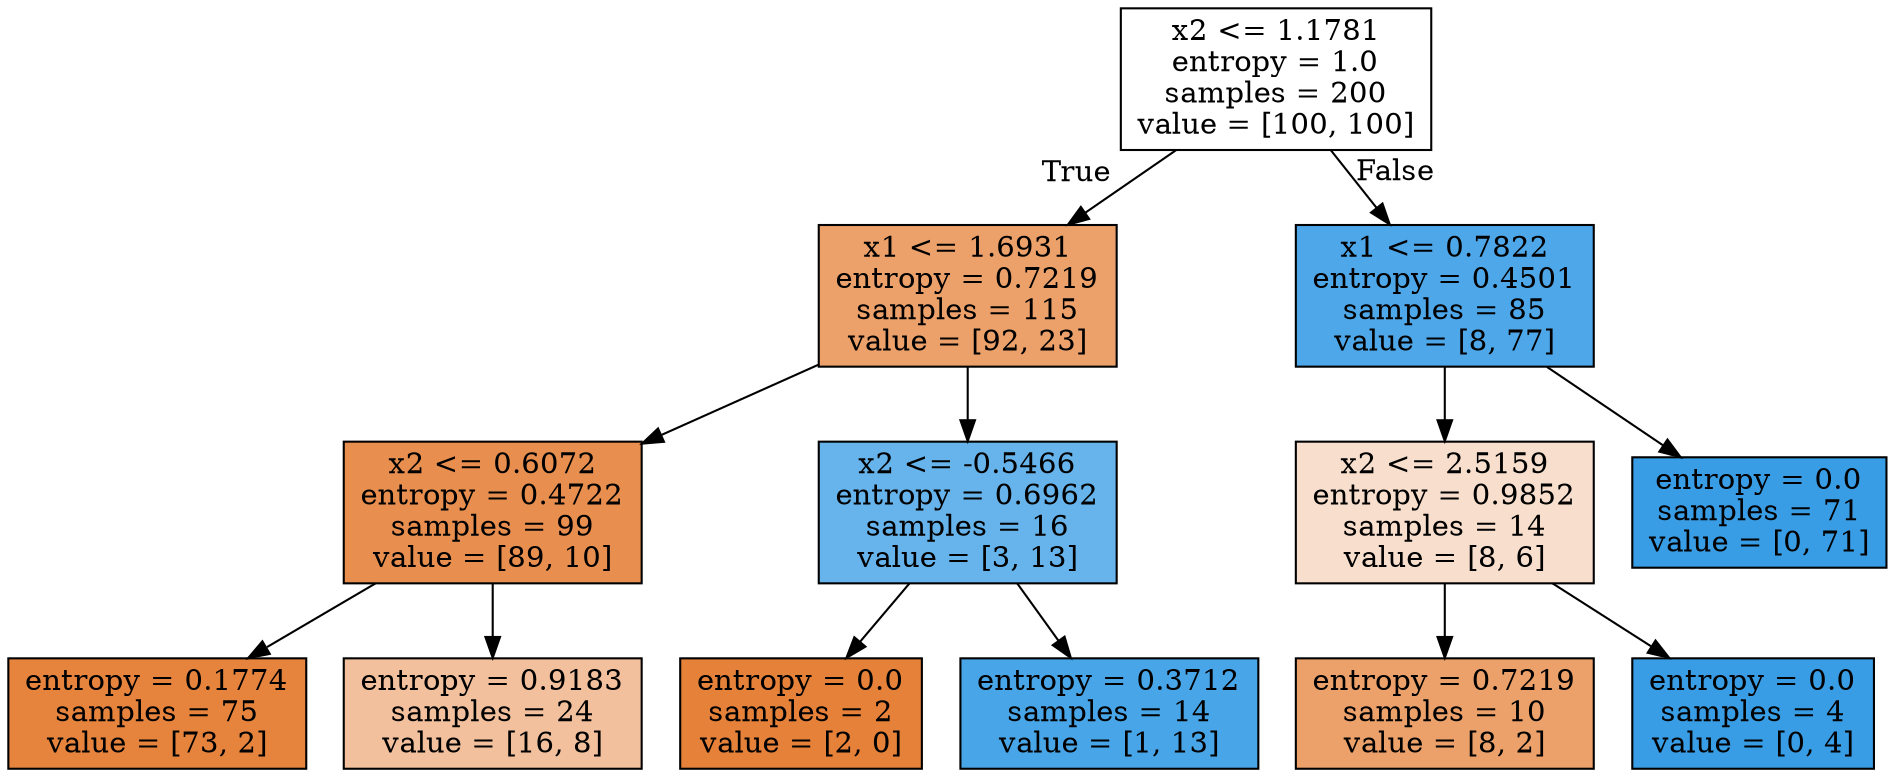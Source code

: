 digraph Tree {
node [shape=box, style="filled", color="black"] ;
0 [label="x2 <= 1.1781\nentropy = 1.0\nsamples = 200\nvalue = [100, 100]", fillcolor="#e5813900"] ;
1 [label="x1 <= 1.6931\nentropy = 0.7219\nsamples = 115\nvalue = [92, 23]", fillcolor="#e58139bf"] ;
0 -> 1 [labeldistance=2.5, labelangle=45, headlabel="True"] ;
2 [label="x2 <= 0.6072\nentropy = 0.4722\nsamples = 99\nvalue = [89, 10]", fillcolor="#e58139e2"] ;
1 -> 2 ;
3 [label="entropy = 0.1774\nsamples = 75\nvalue = [73, 2]", fillcolor="#e58139f8"] ;
2 -> 3 ;
4 [label="entropy = 0.9183\nsamples = 24\nvalue = [16, 8]", fillcolor="#e581397f"] ;
2 -> 4 ;
5 [label="x2 <= -0.5466\nentropy = 0.6962\nsamples = 16\nvalue = [3, 13]", fillcolor="#399de5c4"] ;
1 -> 5 ;
6 [label="entropy = 0.0\nsamples = 2\nvalue = [2, 0]", fillcolor="#e58139ff"] ;
5 -> 6 ;
7 [label="entropy = 0.3712\nsamples = 14\nvalue = [1, 13]", fillcolor="#399de5eb"] ;
5 -> 7 ;
8 [label="x1 <= 0.7822\nentropy = 0.4501\nsamples = 85\nvalue = [8, 77]", fillcolor="#399de5e5"] ;
0 -> 8 [labeldistance=2.5, labelangle=-45, headlabel="False"] ;
9 [label="x2 <= 2.5159\nentropy = 0.9852\nsamples = 14\nvalue = [8, 6]", fillcolor="#e5813940"] ;
8 -> 9 ;
10 [label="entropy = 0.7219\nsamples = 10\nvalue = [8, 2]", fillcolor="#e58139bf"] ;
9 -> 10 ;
11 [label="entropy = 0.0\nsamples = 4\nvalue = [0, 4]", fillcolor="#399de5ff"] ;
9 -> 11 ;
12 [label="entropy = 0.0\nsamples = 71\nvalue = [0, 71]", fillcolor="#399de5ff"] ;
8 -> 12 ;
}